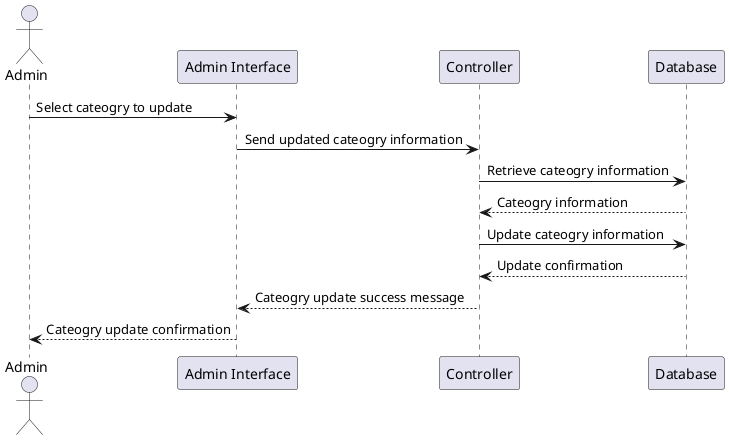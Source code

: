 @startuml
actor Admin
participant "Admin Interface" as AdminUI
participant "Controller" as Controller
participant "Database" as DB

Admin -> AdminUI: Select cateogry to update
AdminUI -> Controller: Send updated cateogry information
Controller -> DB: Retrieve cateogry information
DB --> Controller: Cateogry information
Controller -> DB: Update cateogry information
DB --> Controller: Update confirmation
Controller --> AdminUI: Cateogry update success message
AdminUI --> Admin: Cateogry update confirmation
@enduml